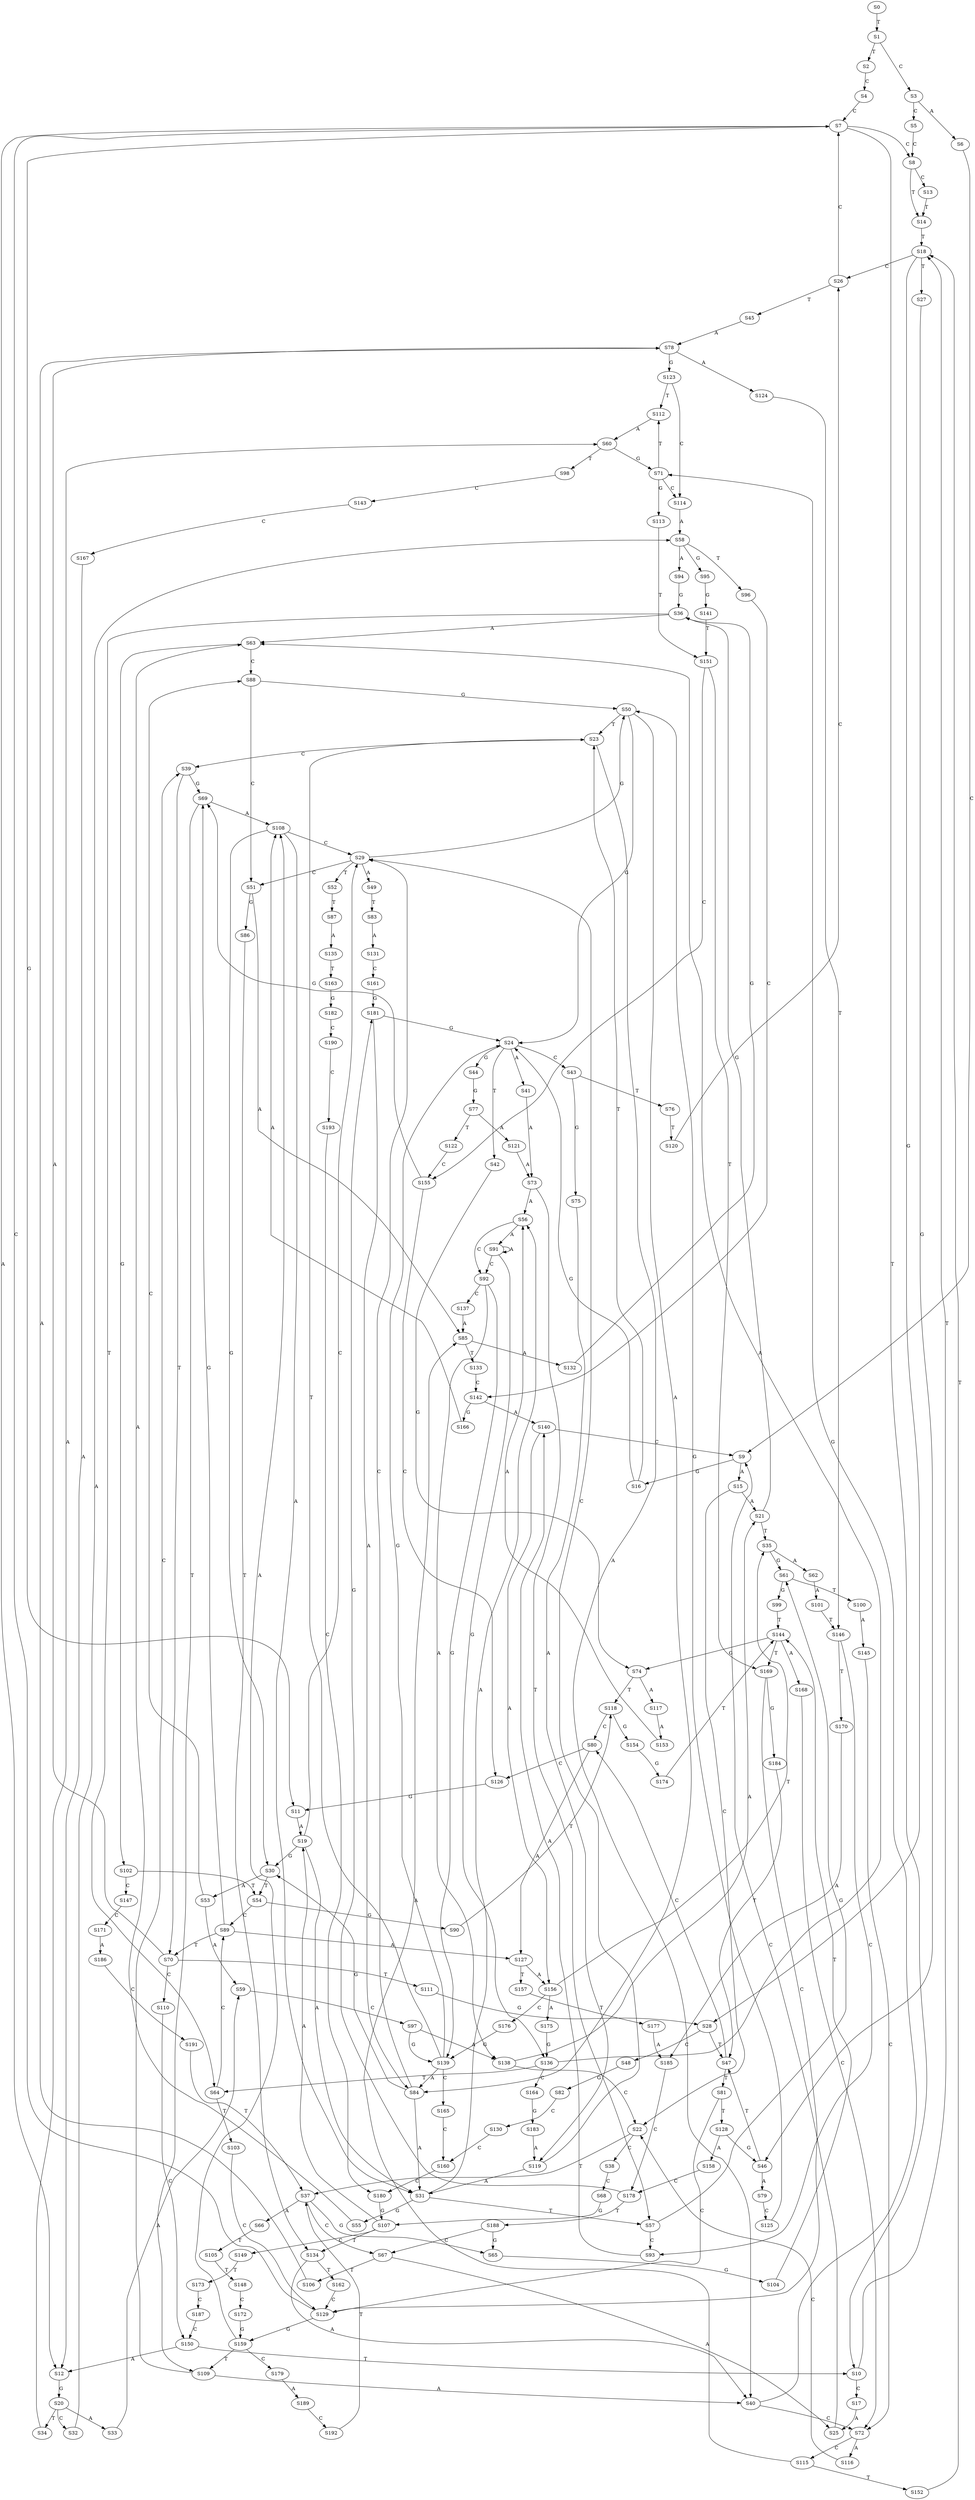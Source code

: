 strict digraph  {
	S0 -> S1 [ label = T ];
	S1 -> S2 [ label = T ];
	S1 -> S3 [ label = C ];
	S2 -> S4 [ label = C ];
	S3 -> S5 [ label = C ];
	S3 -> S6 [ label = A ];
	S4 -> S7 [ label = C ];
	S5 -> S8 [ label = C ];
	S6 -> S9 [ label = C ];
	S7 -> S10 [ label = T ];
	S7 -> S11 [ label = G ];
	S7 -> S12 [ label = A ];
	S7 -> S8 [ label = C ];
	S8 -> S13 [ label = C ];
	S8 -> S14 [ label = T ];
	S9 -> S15 [ label = A ];
	S9 -> S16 [ label = G ];
	S10 -> S17 [ label = C ];
	S10 -> S18 [ label = T ];
	S11 -> S19 [ label = A ];
	S12 -> S20 [ label = G ];
	S13 -> S14 [ label = T ];
	S14 -> S18 [ label = T ];
	S15 -> S21 [ label = A ];
	S15 -> S22 [ label = C ];
	S16 -> S23 [ label = T ];
	S16 -> S24 [ label = G ];
	S17 -> S25 [ label = A ];
	S18 -> S26 [ label = C ];
	S18 -> S27 [ label = T ];
	S18 -> S28 [ label = G ];
	S19 -> S29 [ label = C ];
	S19 -> S30 [ label = G ];
	S19 -> S31 [ label = A ];
	S20 -> S32 [ label = C ];
	S20 -> S33 [ label = A ];
	S20 -> S34 [ label = T ];
	S21 -> S35 [ label = T ];
	S21 -> S36 [ label = G ];
	S22 -> S37 [ label = T ];
	S22 -> S38 [ label = C ];
	S23 -> S39 [ label = C ];
	S23 -> S40 [ label = A ];
	S24 -> S41 [ label = A ];
	S24 -> S42 [ label = T ];
	S24 -> S43 [ label = C ];
	S24 -> S44 [ label = G ];
	S25 -> S9 [ label = C ];
	S26 -> S45 [ label = T ];
	S26 -> S7 [ label = C ];
	S27 -> S46 [ label = G ];
	S28 -> S47 [ label = T ];
	S28 -> S48 [ label = C ];
	S29 -> S49 [ label = A ];
	S29 -> S50 [ label = G ];
	S29 -> S51 [ label = C ];
	S29 -> S52 [ label = T ];
	S30 -> S53 [ label = A ];
	S30 -> S54 [ label = T ];
	S31 -> S55 [ label = G ];
	S31 -> S56 [ label = A ];
	S31 -> S57 [ label = T ];
	S32 -> S58 [ label = A ];
	S33 -> S59 [ label = A ];
	S34 -> S60 [ label = A ];
	S35 -> S61 [ label = G ];
	S35 -> S62 [ label = A ];
	S36 -> S63 [ label = A ];
	S36 -> S64 [ label = T ];
	S37 -> S65 [ label = G ];
	S37 -> S66 [ label = A ];
	S37 -> S67 [ label = C ];
	S38 -> S68 [ label = C ];
	S39 -> S69 [ label = G ];
	S39 -> S70 [ label = T ];
	S40 -> S71 [ label = G ];
	S40 -> S72 [ label = C ];
	S41 -> S73 [ label = A ];
	S42 -> S74 [ label = G ];
	S43 -> S75 [ label = G ];
	S43 -> S76 [ label = T ];
	S44 -> S77 [ label = G ];
	S45 -> S78 [ label = A ];
	S46 -> S47 [ label = T ];
	S46 -> S79 [ label = A ];
	S47 -> S80 [ label = C ];
	S47 -> S81 [ label = T ];
	S48 -> S82 [ label = G ];
	S49 -> S83 [ label = T ];
	S50 -> S23 [ label = T ];
	S50 -> S24 [ label = G ];
	S50 -> S84 [ label = A ];
	S51 -> S85 [ label = A ];
	S51 -> S86 [ label = G ];
	S52 -> S87 [ label = T ];
	S53 -> S88 [ label = C ];
	S53 -> S59 [ label = A ];
	S54 -> S89 [ label = C ];
	S54 -> S90 [ label = G ];
	S55 -> S63 [ label = A ];
	S56 -> S91 [ label = A ];
	S56 -> S92 [ label = C ];
	S57 -> S61 [ label = G ];
	S57 -> S93 [ label = C ];
	S58 -> S94 [ label = A ];
	S58 -> S95 [ label = G ];
	S58 -> S96 [ label = T ];
	S59 -> S97 [ label = C ];
	S60 -> S98 [ label = T ];
	S60 -> S71 [ label = G ];
	S61 -> S99 [ label = G ];
	S61 -> S100 [ label = T ];
	S62 -> S101 [ label = A ];
	S63 -> S102 [ label = G ];
	S63 -> S88 [ label = C ];
	S64 -> S103 [ label = T ];
	S64 -> S89 [ label = C ];
	S65 -> S104 [ label = G ];
	S66 -> S105 [ label = T ];
	S67 -> S106 [ label = T ];
	S67 -> S25 [ label = A ];
	S68 -> S107 [ label = G ];
	S69 -> S108 [ label = A ];
	S69 -> S109 [ label = T ];
	S70 -> S78 [ label = A ];
	S70 -> S110 [ label = C ];
	S70 -> S111 [ label = T ];
	S71 -> S112 [ label = T ];
	S71 -> S113 [ label = G ];
	S71 -> S114 [ label = C ];
	S72 -> S115 [ label = C ];
	S72 -> S116 [ label = A ];
	S73 -> S57 [ label = T ];
	S73 -> S56 [ label = A ];
	S74 -> S117 [ label = A ];
	S74 -> S118 [ label = T ];
	S75 -> S119 [ label = A ];
	S76 -> S120 [ label = T ];
	S77 -> S121 [ label = A ];
	S77 -> S122 [ label = T ];
	S78 -> S123 [ label = G ];
	S78 -> S124 [ label = A ];
	S79 -> S125 [ label = C ];
	S80 -> S126 [ label = C ];
	S80 -> S127 [ label = A ];
	S81 -> S128 [ label = T ];
	S81 -> S129 [ label = C ];
	S82 -> S130 [ label = C ];
	S83 -> S131 [ label = A ];
	S84 -> S29 [ label = C ];
	S84 -> S30 [ label = G ];
	S84 -> S31 [ label = A ];
	S85 -> S132 [ label = A ];
	S85 -> S133 [ label = T ];
	S86 -> S134 [ label = T ];
	S87 -> S135 [ label = A ];
	S88 -> S50 [ label = G ];
	S88 -> S51 [ label = C ];
	S89 -> S127 [ label = A ];
	S89 -> S70 [ label = T ];
	S89 -> S69 [ label = G ];
	S90 -> S118 [ label = T ];
	S91 -> S136 [ label = G ];
	S91 -> S92 [ label = C ];
	S91 -> S91 [ label = A ];
	S92 -> S137 [ label = C ];
	S92 -> S138 [ label = A ];
	S92 -> S139 [ label = G ];
	S93 -> S140 [ label = A ];
	S94 -> S36 [ label = G ];
	S95 -> S141 [ label = G ];
	S96 -> S142 [ label = C ];
	S97 -> S139 [ label = G ];
	S97 -> S138 [ label = A ];
	S98 -> S143 [ label = C ];
	S99 -> S144 [ label = T ];
	S100 -> S145 [ label = A ];
	S101 -> S146 [ label = T ];
	S102 -> S54 [ label = T ];
	S102 -> S147 [ label = C ];
	S103 -> S129 [ label = C ];
	S104 -> S144 [ label = T ];
	S105 -> S148 [ label = T ];
	S106 -> S78 [ label = A ];
	S107 -> S149 [ label = C ];
	S107 -> S19 [ label = A ];
	S107 -> S134 [ label = T ];
	S108 -> S31 [ label = A ];
	S108 -> S30 [ label = G ];
	S108 -> S29 [ label = C ];
	S109 -> S40 [ label = A ];
	S109 -> S39 [ label = C ];
	S110 -> S150 [ label = C ];
	S111 -> S28 [ label = G ];
	S112 -> S60 [ label = A ];
	S113 -> S151 [ label = T ];
	S114 -> S58 [ label = A ];
	S115 -> S152 [ label = T ];
	S115 -> S85 [ label = A ];
	S116 -> S22 [ label = C ];
	S117 -> S153 [ label = A ];
	S118 -> S154 [ label = G ];
	S118 -> S80 [ label = C ];
	S119 -> S31 [ label = A ];
	S119 -> S29 [ label = C ];
	S120 -> S26 [ label = C ];
	S121 -> S73 [ label = A ];
	S122 -> S155 [ label = C ];
	S123 -> S114 [ label = C ];
	S123 -> S112 [ label = T ];
	S124 -> S146 [ label = T ];
	S125 -> S50 [ label = G ];
	S126 -> S11 [ label = G ];
	S127 -> S156 [ label = A ];
	S127 -> S157 [ label = T ];
	S128 -> S46 [ label = G ];
	S128 -> S158 [ label = A ];
	S129 -> S159 [ label = G ];
	S129 -> S7 [ label = C ];
	S130 -> S160 [ label = C ];
	S131 -> S161 [ label = C ];
	S132 -> S36 [ label = G ];
	S133 -> S142 [ label = C ];
	S134 -> S40 [ label = A ];
	S134 -> S162 [ label = T ];
	S135 -> S163 [ label = T ];
	S136 -> S64 [ label = T ];
	S136 -> S63 [ label = A ];
	S136 -> S164 [ label = C ];
	S137 -> S85 [ label = A ];
	S138 -> S21 [ label = A ];
	S138 -> S22 [ label = C ];
	S139 -> S165 [ label = C ];
	S139 -> S24 [ label = G ];
	S139 -> S23 [ label = T ];
	S139 -> S84 [ label = A ];
	S140 -> S9 [ label = C ];
	S140 -> S156 [ label = A ];
	S141 -> S151 [ label = T ];
	S142 -> S140 [ label = A ];
	S142 -> S166 [ label = G ];
	S143 -> S167 [ label = C ];
	S144 -> S168 [ label = A ];
	S144 -> S169 [ label = T ];
	S144 -> S74 [ label = G ];
	S145 -> S72 [ label = C ];
	S146 -> S93 [ label = C ];
	S146 -> S170 [ label = T ];
	S147 -> S171 [ label = C ];
	S148 -> S172 [ label = C ];
	S149 -> S173 [ label = T ];
	S150 -> S10 [ label = T ];
	S150 -> S12 [ label = A ];
	S151 -> S155 [ label = C ];
	S151 -> S169 [ label = T ];
	S152 -> S18 [ label = T ];
	S153 -> S56 [ label = A ];
	S154 -> S174 [ label = G ];
	S155 -> S126 [ label = C ];
	S155 -> S69 [ label = G ];
	S156 -> S35 [ label = T ];
	S156 -> S175 [ label = A ];
	S156 -> S176 [ label = C ];
	S157 -> S177 [ label = T ];
	S158 -> S178 [ label = C ];
	S159 -> S108 [ label = A ];
	S159 -> S179 [ label = C ];
	S159 -> S109 [ label = T ];
	S160 -> S180 [ label = C ];
	S161 -> S181 [ label = G ];
	S162 -> S129 [ label = C ];
	S163 -> S182 [ label = G ];
	S164 -> S183 [ label = G ];
	S165 -> S160 [ label = C ];
	S166 -> S108 [ label = A ];
	S167 -> S12 [ label = A ];
	S168 -> S72 [ label = C ];
	S169 -> S184 [ label = G ];
	S169 -> S129 [ label = C ];
	S170 -> S185 [ label = A ];
	S171 -> S186 [ label = A ];
	S172 -> S159 [ label = G ];
	S173 -> S187 [ label = C ];
	S174 -> S144 [ label = T ];
	S175 -> S136 [ label = G ];
	S176 -> S139 [ label = G ];
	S177 -> S185 [ label = A ];
	S178 -> S181 [ label = G ];
	S178 -> S188 [ label = T ];
	S179 -> S189 [ label = A ];
	S180 -> S107 [ label = G ];
	S181 -> S24 [ label = G ];
	S181 -> S84 [ label = A ];
	S182 -> S190 [ label = C ];
	S183 -> S119 [ label = A ];
	S184 -> S47 [ label = T ];
	S185 -> S178 [ label = C ];
	S186 -> S191 [ label = C ];
	S187 -> S150 [ label = C ];
	S188 -> S67 [ label = C ];
	S188 -> S65 [ label = G ];
	S189 -> S192 [ label = C ];
	S190 -> S193 [ label = C ];
	S191 -> S37 [ label = T ];
	S192 -> S37 [ label = T ];
	S193 -> S180 [ label = C ];
}
